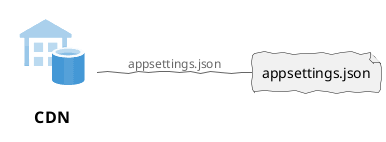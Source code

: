 # Hello

1. Hello, world!

@startuml

!include <azure/AzureCommon.puml>
!include <azure/AzureSimplified.puml>
!include <azure/Management/AzureAutomation.puml>
!include <azure/Storage/AzureDataLakeStorage.puml>
!include <azure/Databases/AzureDatabaseForPostgreSQL.puml>
!include <azure/Storage/AzureFileStorage.puml>
!include <azure/Web/AzureCDN.puml>
!include <azure/Databases/AzureSqlStretchDatabase.puml>

!include <cloudinsight/windows>

left to right direction

skinparam handwritten true
' skinparam monochrome true
' skinparam packageStyle rect
skinparam defaultFontName Futura
skinparam shadowing false

' skinparam RectangleFontName Impact
' skinparam RectangleFontColor Orange
' skinparam RectangleFontSize 20
' skinparam RectangleBackgroundColor White
' skinparam RectangleBorderColor White
' skinparam RectangleShadowing false

AzureSqlStretchDatabase(a, "CDN", "")
file "appsettings.json" as f

a -- f : "appsettings.json"

@enduml